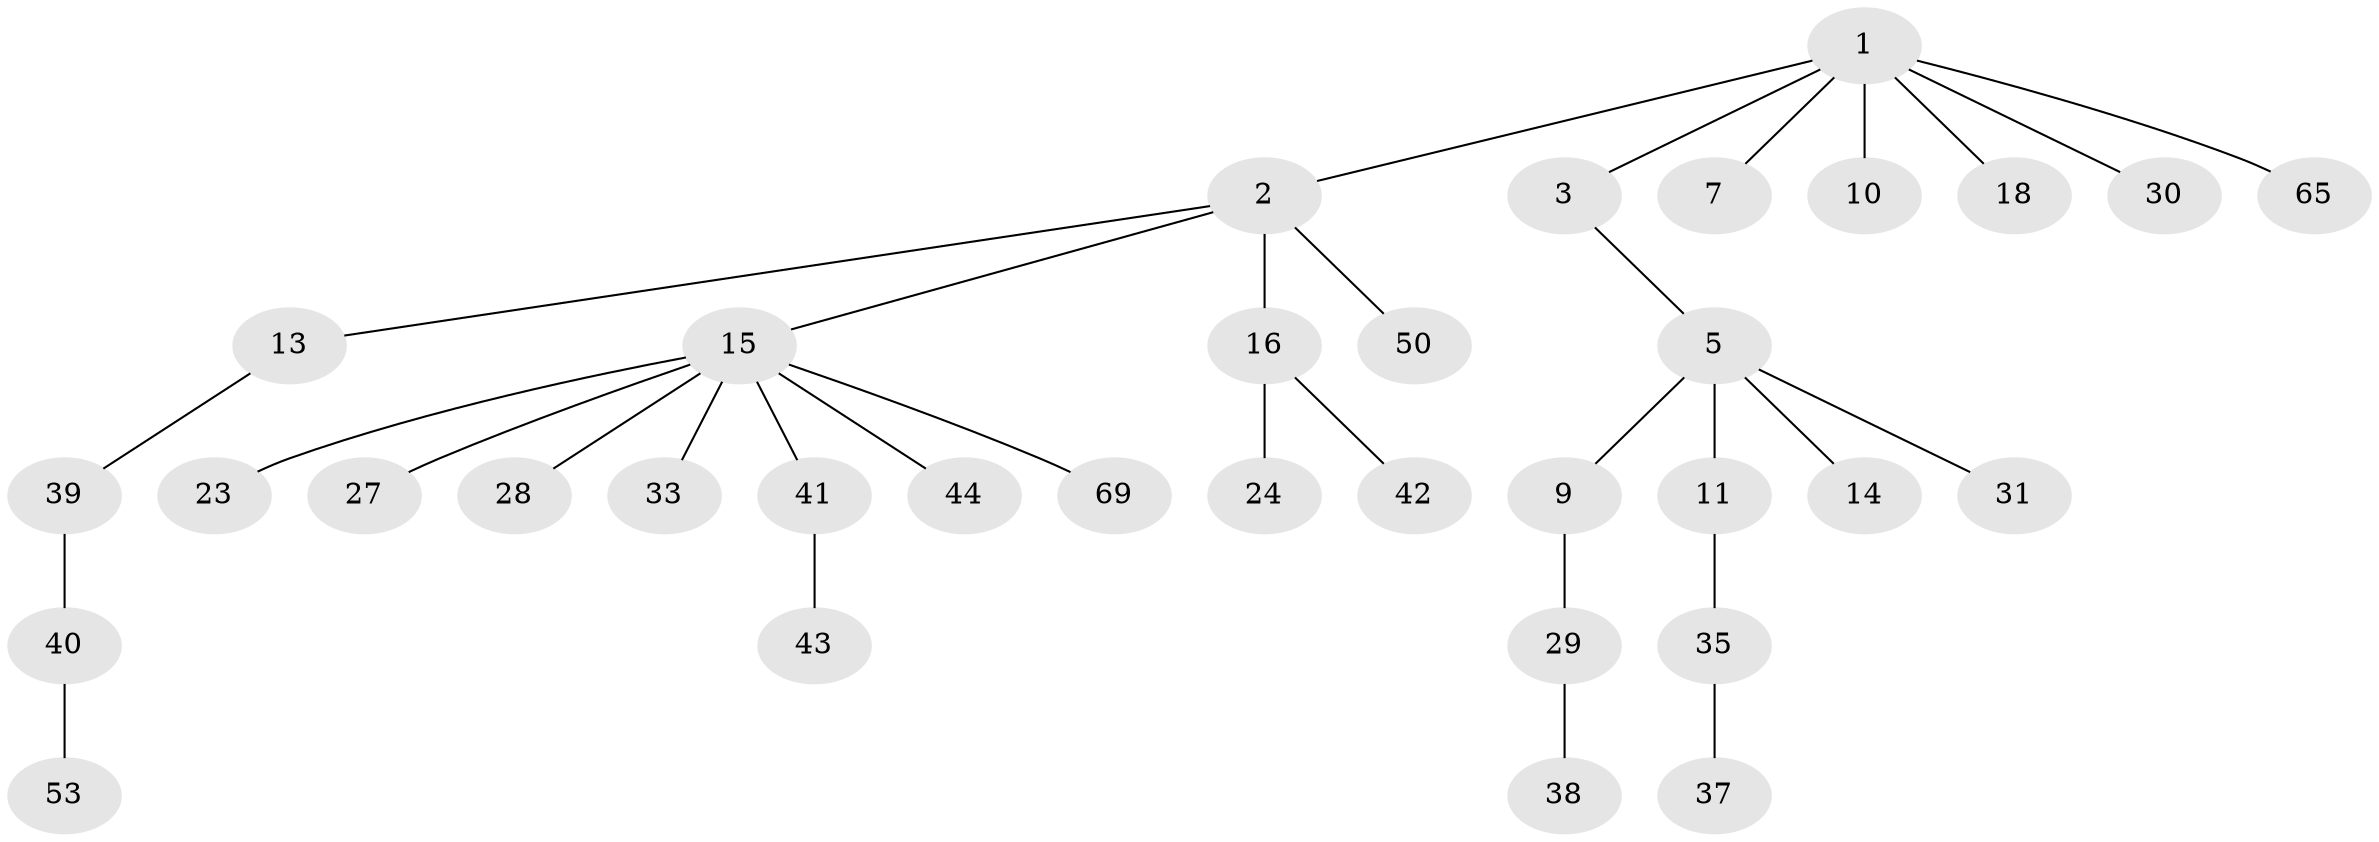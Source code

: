 // original degree distribution, {7: 0.014492753623188406, 4: 0.057971014492753624, 3: 0.17391304347826086, 5: 0.028985507246376812, 2: 0.2463768115942029, 1: 0.4782608695652174}
// Generated by graph-tools (version 1.1) at 2025/15/03/09/25 04:15:36]
// undirected, 34 vertices, 33 edges
graph export_dot {
graph [start="1"]
  node [color=gray90,style=filled];
  1 [super="+8"];
  2 [super="+4"];
  3 [super="+48"];
  5 [super="+6+26"];
  7 [super="+51+68+25"];
  9 [super="+22"];
  10;
  11 [super="+32"];
  13 [super="+21"];
  14;
  15 [super="+17"];
  16 [super="+20"];
  18;
  23;
  24 [super="+46"];
  27;
  28;
  29;
  30;
  31;
  33;
  35;
  37 [super="+58"];
  38;
  39;
  40;
  41;
  42;
  43 [super="+66"];
  44;
  50 [super="+61"];
  53;
  65;
  69;
  1 -- 2;
  1 -- 3;
  1 -- 7;
  1 -- 10;
  1 -- 18;
  1 -- 65;
  1 -- 30;
  2 -- 13;
  2 -- 50;
  2 -- 16;
  2 -- 15;
  3 -- 5;
  5 -- 9;
  5 -- 11;
  5 -- 14;
  5 -- 31;
  9 -- 29;
  11 -- 35;
  13 -- 39;
  15 -- 23;
  15 -- 33;
  15 -- 69;
  15 -- 41;
  15 -- 27;
  15 -- 44;
  15 -- 28;
  16 -- 24;
  16 -- 42;
  29 -- 38;
  35 -- 37;
  39 -- 40;
  40 -- 53;
  41 -- 43;
}
